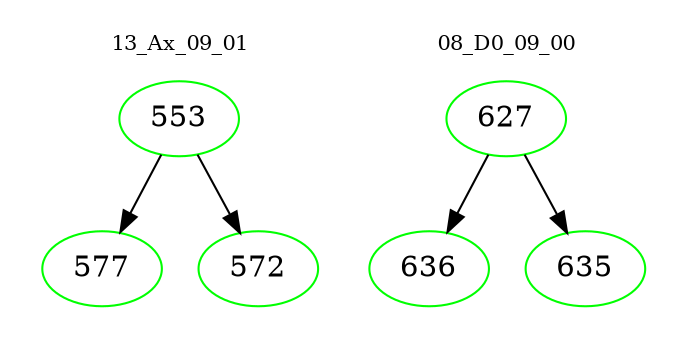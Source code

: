 digraph{
subgraph cluster_0 {
color = white
label = "13_Ax_09_01";
fontsize=10;
T0_553 [label="553", color="green"]
T0_553 -> T0_577 [color="black"]
T0_577 [label="577", color="green"]
T0_553 -> T0_572 [color="black"]
T0_572 [label="572", color="green"]
}
subgraph cluster_1 {
color = white
label = "08_D0_09_00";
fontsize=10;
T1_627 [label="627", color="green"]
T1_627 -> T1_636 [color="black"]
T1_636 [label="636", color="green"]
T1_627 -> T1_635 [color="black"]
T1_635 [label="635", color="green"]
}
}
